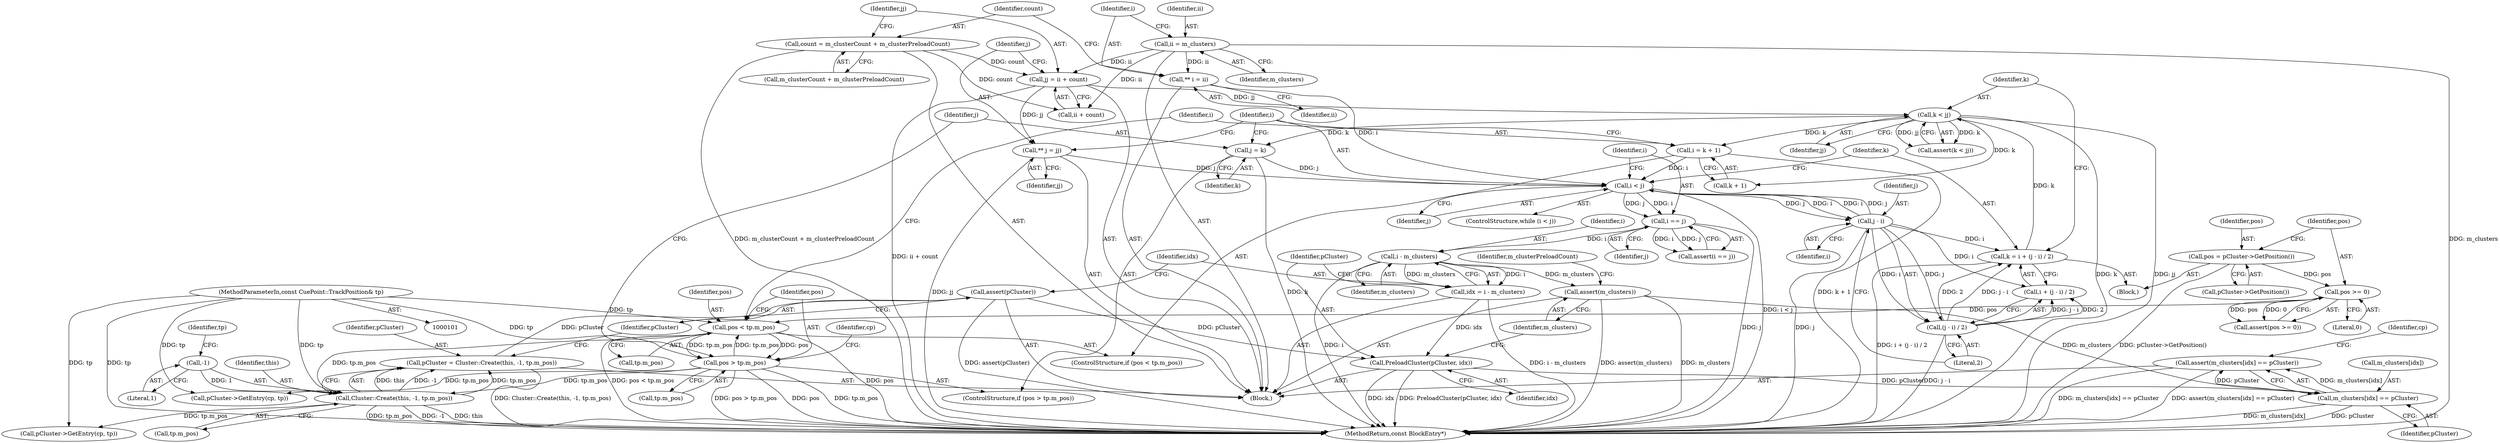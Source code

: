 digraph "1_Android_04839626ed859623901ebd3a5fd483982186b59d_50@API" {
"1000215" [label="(Call,assert(m_clusters[idx] == pCluster))"];
"1000216" [label="(Call,m_clusters[idx] == pCluster)"];
"1000209" [label="(Call,assert(m_clusters))"];
"1000203" [label="(Call,i - m_clusters)"];
"1000186" [label="(Call,i == j)"];
"1000128" [label="(Call,i < j)"];
"1000165" [label="(Call,i = k + 1)"];
"1000142" [label="(Call,k < jj)"];
"1000132" [label="(Call,k = i + (j - i) / 2)"];
"1000137" [label="(Call,j - i)"];
"1000136" [label="(Call,(j - i) / 2)"];
"1000118" [label="(Call,jj = ii + count)"];
"1000105" [label="(Call,ii = m_clusters)"];
"1000113" [label="(Call,count = m_clusterCount + m_clusterPreloadCount)"];
"1000109" [label="(Call,** i = ii)"];
"1000177" [label="(Call,j = k)"];
"1000124" [label="(Call,** j = jj)"];
"1000206" [label="(Call,PreloadCluster(pCluster, idx))"];
"1000198" [label="(Call,assert(pCluster))"];
"1000189" [label="(Call,pCluster = Cluster::Create(this, -1, tp.m_pos))"];
"1000191" [label="(Call,Cluster::Create(this, -1, tp.m_pos))"];
"1000193" [label="(Call,-1)"];
"1000160" [label="(Call,pos < tp.m_pos)"];
"1000156" [label="(Call,pos >= 0)"];
"1000152" [label="(Call,pos = pCluster->GetPosition())"];
"1000172" [label="(Call,pos > tp.m_pos)"];
"1000103" [label="(MethodParameterIn,const CuePoint::TrackPosition& tp)"];
"1000201" [label="(Call,idx = i - m_clusters)"];
"1000136" [label="(Call,(j - i) / 2)"];
"1000171" [label="(ControlStructure,if (pos > tp.m_pos))"];
"1000177" [label="(Call,j = k)"];
"1000191" [label="(Call,Cluster::Create(this, -1, tp.m_pos))"];
"1000161" [label="(Identifier,pos)"];
"1000103" [label="(MethodParameterIn,const CuePoint::TrackPosition& tp)"];
"1000134" [label="(Call,i + (j - i) / 2)"];
"1000215" [label="(Call,assert(m_clusters[idx] == pCluster))"];
"1000157" [label="(Identifier,pos)"];
"1000220" [label="(Identifier,pCluster)"];
"1000140" [label="(Literal,2)"];
"1000137" [label="(Call,j - i)"];
"1000173" [label="(Identifier,pos)"];
"1000114" [label="(Identifier,count)"];
"1000195" [label="(Call,tp.m_pos)"];
"1000156" [label="(Call,pos >= 0)"];
"1000216" [label="(Call,m_clusters[idx] == pCluster)"];
"1000130" [label="(Identifier,j)"];
"1000109" [label="(Call,** i = ii)"];
"1000222" [label="(Call,pCluster->GetEntry(cp, tp))"];
"1000213" [label="(Identifier,m_clusterPreloadCount)"];
"1000104" [label="(Block,)"];
"1000113" [label="(Call,count = m_clusterCount + m_clusterPreloadCount)"];
"1000185" [label="(Call,assert(i == j))"];
"1000133" [label="(Identifier,k)"];
"1000119" [label="(Identifier,jj)"];
"1000154" [label="(Call,pCluster->GetPosition())"];
"1000201" [label="(Call,idx = i - m_clusters)"];
"1000129" [label="(Identifier,i)"];
"1000187" [label="(Identifier,i)"];
"1000127" [label="(ControlStructure,while (i < j))"];
"1000110" [label="(Identifier,i)"];
"1000192" [label="(Identifier,this)"];
"1000139" [label="(Identifier,i)"];
"1000128" [label="(Call,i < j)"];
"1000106" [label="(Identifier,ii)"];
"1000190" [label="(Identifier,pCluster)"];
"1000202" [label="(Identifier,idx)"];
"1000209" [label="(Call,assert(m_clusters))"];
"1000210" [label="(Identifier,m_clusters)"];
"1000182" [label="(Call,pCluster->GetEntry(cp, tp))"];
"1000172" [label="(Call,pos > tp.m_pos)"];
"1000225" [label="(MethodReturn,const BlockEntry*)"];
"1000206" [label="(Call,PreloadCluster(pCluster, idx))"];
"1000132" [label="(Call,k = i + (j - i) / 2)"];
"1000223" [label="(Identifier,cp)"];
"1000183" [label="(Identifier,cp)"];
"1000105" [label="(Call,ii = m_clusters)"];
"1000126" [label="(Identifier,jj)"];
"1000153" [label="(Identifier,pos)"];
"1000159" [label="(ControlStructure,if (pos < tp.m_pos))"];
"1000198" [label="(Call,assert(pCluster))"];
"1000167" [label="(Call,k + 1)"];
"1000138" [label="(Identifier,j)"];
"1000120" [label="(Call,ii + count)"];
"1000178" [label="(Identifier,j)"];
"1000166" [label="(Identifier,i)"];
"1000186" [label="(Call,i == j)"];
"1000111" [label="(Identifier,ii)"];
"1000131" [label="(Block,)"];
"1000207" [label="(Identifier,pCluster)"];
"1000160" [label="(Call,pos < tp.m_pos)"];
"1000125" [label="(Identifier,j)"];
"1000199" [label="(Identifier,pCluster)"];
"1000115" [label="(Call,m_clusterCount + m_clusterPreloadCount)"];
"1000141" [label="(Call,assert(k < jj))"];
"1000204" [label="(Identifier,i)"];
"1000165" [label="(Call,i = k + 1)"];
"1000162" [label="(Call,tp.m_pos)"];
"1000205" [label="(Identifier,m_clusters)"];
"1000194" [label="(Literal,1)"];
"1000124" [label="(Call,** j = jj)"];
"1000143" [label="(Identifier,k)"];
"1000179" [label="(Identifier,k)"];
"1000158" [label="(Literal,0)"];
"1000189" [label="(Call,pCluster = Cluster::Create(this, -1, tp.m_pos))"];
"1000174" [label="(Call,tp.m_pos)"];
"1000155" [label="(Call,assert(pos >= 0))"];
"1000196" [label="(Identifier,tp)"];
"1000217" [label="(Call,m_clusters[idx])"];
"1000188" [label="(Identifier,j)"];
"1000142" [label="(Call,k < jj)"];
"1000193" [label="(Call,-1)"];
"1000208" [label="(Identifier,idx)"];
"1000203" [label="(Call,i - m_clusters)"];
"1000144" [label="(Identifier,jj)"];
"1000118" [label="(Call,jj = ii + count)"];
"1000152" [label="(Call,pos = pCluster->GetPosition())"];
"1000107" [label="(Identifier,m_clusters)"];
"1000215" -> "1000104"  [label="AST: "];
"1000215" -> "1000216"  [label="CFG: "];
"1000216" -> "1000215"  [label="AST: "];
"1000223" -> "1000215"  [label="CFG: "];
"1000215" -> "1000225"  [label="DDG: m_clusters[idx] == pCluster"];
"1000215" -> "1000225"  [label="DDG: assert(m_clusters[idx] == pCluster)"];
"1000216" -> "1000215"  [label="DDG: m_clusters[idx]"];
"1000216" -> "1000215"  [label="DDG: pCluster"];
"1000216" -> "1000220"  [label="CFG: "];
"1000217" -> "1000216"  [label="AST: "];
"1000220" -> "1000216"  [label="AST: "];
"1000216" -> "1000225"  [label="DDG: m_clusters[idx]"];
"1000216" -> "1000225"  [label="DDG: pCluster"];
"1000209" -> "1000216"  [label="DDG: m_clusters"];
"1000206" -> "1000216"  [label="DDG: pCluster"];
"1000209" -> "1000104"  [label="AST: "];
"1000209" -> "1000210"  [label="CFG: "];
"1000210" -> "1000209"  [label="AST: "];
"1000213" -> "1000209"  [label="CFG: "];
"1000209" -> "1000225"  [label="DDG: assert(m_clusters)"];
"1000209" -> "1000225"  [label="DDG: m_clusters"];
"1000203" -> "1000209"  [label="DDG: m_clusters"];
"1000203" -> "1000201"  [label="AST: "];
"1000203" -> "1000205"  [label="CFG: "];
"1000204" -> "1000203"  [label="AST: "];
"1000205" -> "1000203"  [label="AST: "];
"1000201" -> "1000203"  [label="CFG: "];
"1000203" -> "1000225"  [label="DDG: i"];
"1000203" -> "1000201"  [label="DDG: i"];
"1000203" -> "1000201"  [label="DDG: m_clusters"];
"1000186" -> "1000203"  [label="DDG: i"];
"1000186" -> "1000185"  [label="AST: "];
"1000186" -> "1000188"  [label="CFG: "];
"1000187" -> "1000186"  [label="AST: "];
"1000188" -> "1000186"  [label="AST: "];
"1000185" -> "1000186"  [label="CFG: "];
"1000186" -> "1000225"  [label="DDG: j"];
"1000186" -> "1000185"  [label="DDG: i"];
"1000186" -> "1000185"  [label="DDG: j"];
"1000128" -> "1000186"  [label="DDG: i"];
"1000128" -> "1000186"  [label="DDG: j"];
"1000128" -> "1000127"  [label="AST: "];
"1000128" -> "1000130"  [label="CFG: "];
"1000129" -> "1000128"  [label="AST: "];
"1000130" -> "1000128"  [label="AST: "];
"1000133" -> "1000128"  [label="CFG: "];
"1000187" -> "1000128"  [label="CFG: "];
"1000128" -> "1000225"  [label="DDG: i < j"];
"1000165" -> "1000128"  [label="DDG: i"];
"1000109" -> "1000128"  [label="DDG: i"];
"1000137" -> "1000128"  [label="DDG: i"];
"1000137" -> "1000128"  [label="DDG: j"];
"1000177" -> "1000128"  [label="DDG: j"];
"1000124" -> "1000128"  [label="DDG: j"];
"1000128" -> "1000137"  [label="DDG: j"];
"1000128" -> "1000137"  [label="DDG: i"];
"1000165" -> "1000159"  [label="AST: "];
"1000165" -> "1000167"  [label="CFG: "];
"1000166" -> "1000165"  [label="AST: "];
"1000167" -> "1000165"  [label="AST: "];
"1000129" -> "1000165"  [label="CFG: "];
"1000165" -> "1000225"  [label="DDG: k + 1"];
"1000142" -> "1000165"  [label="DDG: k"];
"1000142" -> "1000141"  [label="AST: "];
"1000142" -> "1000144"  [label="CFG: "];
"1000143" -> "1000142"  [label="AST: "];
"1000144" -> "1000142"  [label="AST: "];
"1000141" -> "1000142"  [label="CFG: "];
"1000142" -> "1000225"  [label="DDG: jj"];
"1000142" -> "1000225"  [label="DDG: k"];
"1000142" -> "1000141"  [label="DDG: k"];
"1000142" -> "1000141"  [label="DDG: jj"];
"1000132" -> "1000142"  [label="DDG: k"];
"1000118" -> "1000142"  [label="DDG: jj"];
"1000142" -> "1000167"  [label="DDG: k"];
"1000142" -> "1000177"  [label="DDG: k"];
"1000132" -> "1000131"  [label="AST: "];
"1000132" -> "1000134"  [label="CFG: "];
"1000133" -> "1000132"  [label="AST: "];
"1000134" -> "1000132"  [label="AST: "];
"1000143" -> "1000132"  [label="CFG: "];
"1000132" -> "1000225"  [label="DDG: i + (j - i) / 2"];
"1000137" -> "1000132"  [label="DDG: i"];
"1000136" -> "1000132"  [label="DDG: j - i"];
"1000136" -> "1000132"  [label="DDG: 2"];
"1000137" -> "1000136"  [label="AST: "];
"1000137" -> "1000139"  [label="CFG: "];
"1000138" -> "1000137"  [label="AST: "];
"1000139" -> "1000137"  [label="AST: "];
"1000140" -> "1000137"  [label="CFG: "];
"1000137" -> "1000225"  [label="DDG: j"];
"1000137" -> "1000134"  [label="DDG: i"];
"1000137" -> "1000136"  [label="DDG: j"];
"1000137" -> "1000136"  [label="DDG: i"];
"1000136" -> "1000134"  [label="AST: "];
"1000136" -> "1000140"  [label="CFG: "];
"1000140" -> "1000136"  [label="AST: "];
"1000134" -> "1000136"  [label="CFG: "];
"1000136" -> "1000225"  [label="DDG: j - i"];
"1000136" -> "1000134"  [label="DDG: j - i"];
"1000136" -> "1000134"  [label="DDG: 2"];
"1000118" -> "1000104"  [label="AST: "];
"1000118" -> "1000120"  [label="CFG: "];
"1000119" -> "1000118"  [label="AST: "];
"1000120" -> "1000118"  [label="AST: "];
"1000125" -> "1000118"  [label="CFG: "];
"1000118" -> "1000225"  [label="DDG: ii + count"];
"1000105" -> "1000118"  [label="DDG: ii"];
"1000113" -> "1000118"  [label="DDG: count"];
"1000118" -> "1000124"  [label="DDG: jj"];
"1000105" -> "1000104"  [label="AST: "];
"1000105" -> "1000107"  [label="CFG: "];
"1000106" -> "1000105"  [label="AST: "];
"1000107" -> "1000105"  [label="AST: "];
"1000110" -> "1000105"  [label="CFG: "];
"1000105" -> "1000225"  [label="DDG: m_clusters"];
"1000105" -> "1000109"  [label="DDG: ii"];
"1000105" -> "1000120"  [label="DDG: ii"];
"1000113" -> "1000104"  [label="AST: "];
"1000113" -> "1000115"  [label="CFG: "];
"1000114" -> "1000113"  [label="AST: "];
"1000115" -> "1000113"  [label="AST: "];
"1000119" -> "1000113"  [label="CFG: "];
"1000113" -> "1000225"  [label="DDG: m_clusterCount + m_clusterPreloadCount"];
"1000113" -> "1000120"  [label="DDG: count"];
"1000109" -> "1000104"  [label="AST: "];
"1000109" -> "1000111"  [label="CFG: "];
"1000110" -> "1000109"  [label="AST: "];
"1000111" -> "1000109"  [label="AST: "];
"1000114" -> "1000109"  [label="CFG: "];
"1000177" -> "1000171"  [label="AST: "];
"1000177" -> "1000179"  [label="CFG: "];
"1000178" -> "1000177"  [label="AST: "];
"1000179" -> "1000177"  [label="AST: "];
"1000129" -> "1000177"  [label="CFG: "];
"1000177" -> "1000225"  [label="DDG: k"];
"1000124" -> "1000104"  [label="AST: "];
"1000124" -> "1000126"  [label="CFG: "];
"1000125" -> "1000124"  [label="AST: "];
"1000126" -> "1000124"  [label="AST: "];
"1000129" -> "1000124"  [label="CFG: "];
"1000124" -> "1000225"  [label="DDG: jj"];
"1000206" -> "1000104"  [label="AST: "];
"1000206" -> "1000208"  [label="CFG: "];
"1000207" -> "1000206"  [label="AST: "];
"1000208" -> "1000206"  [label="AST: "];
"1000210" -> "1000206"  [label="CFG: "];
"1000206" -> "1000225"  [label="DDG: PreloadCluster(pCluster, idx)"];
"1000206" -> "1000225"  [label="DDG: idx"];
"1000198" -> "1000206"  [label="DDG: pCluster"];
"1000201" -> "1000206"  [label="DDG: idx"];
"1000198" -> "1000104"  [label="AST: "];
"1000198" -> "1000199"  [label="CFG: "];
"1000199" -> "1000198"  [label="AST: "];
"1000202" -> "1000198"  [label="CFG: "];
"1000198" -> "1000225"  [label="DDG: assert(pCluster)"];
"1000189" -> "1000198"  [label="DDG: pCluster"];
"1000189" -> "1000104"  [label="AST: "];
"1000189" -> "1000191"  [label="CFG: "];
"1000190" -> "1000189"  [label="AST: "];
"1000191" -> "1000189"  [label="AST: "];
"1000199" -> "1000189"  [label="CFG: "];
"1000189" -> "1000225"  [label="DDG: Cluster::Create(this, -1, tp.m_pos)"];
"1000191" -> "1000189"  [label="DDG: this"];
"1000191" -> "1000189"  [label="DDG: -1"];
"1000191" -> "1000189"  [label="DDG: tp.m_pos"];
"1000191" -> "1000195"  [label="CFG: "];
"1000192" -> "1000191"  [label="AST: "];
"1000193" -> "1000191"  [label="AST: "];
"1000195" -> "1000191"  [label="AST: "];
"1000191" -> "1000225"  [label="DDG: tp.m_pos"];
"1000191" -> "1000225"  [label="DDG: -1"];
"1000191" -> "1000225"  [label="DDG: this"];
"1000193" -> "1000191"  [label="DDG: 1"];
"1000160" -> "1000191"  [label="DDG: tp.m_pos"];
"1000172" -> "1000191"  [label="DDG: tp.m_pos"];
"1000103" -> "1000191"  [label="DDG: tp"];
"1000191" -> "1000222"  [label="DDG: tp.m_pos"];
"1000193" -> "1000194"  [label="CFG: "];
"1000194" -> "1000193"  [label="AST: "];
"1000196" -> "1000193"  [label="CFG: "];
"1000160" -> "1000159"  [label="AST: "];
"1000160" -> "1000162"  [label="CFG: "];
"1000161" -> "1000160"  [label="AST: "];
"1000162" -> "1000160"  [label="AST: "];
"1000166" -> "1000160"  [label="CFG: "];
"1000173" -> "1000160"  [label="CFG: "];
"1000160" -> "1000225"  [label="DDG: pos < tp.m_pos"];
"1000160" -> "1000225"  [label="DDG: pos"];
"1000156" -> "1000160"  [label="DDG: pos"];
"1000172" -> "1000160"  [label="DDG: tp.m_pos"];
"1000103" -> "1000160"  [label="DDG: tp"];
"1000160" -> "1000172"  [label="DDG: pos"];
"1000160" -> "1000172"  [label="DDG: tp.m_pos"];
"1000156" -> "1000155"  [label="AST: "];
"1000156" -> "1000158"  [label="CFG: "];
"1000157" -> "1000156"  [label="AST: "];
"1000158" -> "1000156"  [label="AST: "];
"1000155" -> "1000156"  [label="CFG: "];
"1000156" -> "1000155"  [label="DDG: pos"];
"1000156" -> "1000155"  [label="DDG: 0"];
"1000152" -> "1000156"  [label="DDG: pos"];
"1000152" -> "1000131"  [label="AST: "];
"1000152" -> "1000154"  [label="CFG: "];
"1000153" -> "1000152"  [label="AST: "];
"1000154" -> "1000152"  [label="AST: "];
"1000157" -> "1000152"  [label="CFG: "];
"1000152" -> "1000225"  [label="DDG: pCluster->GetPosition()"];
"1000172" -> "1000171"  [label="AST: "];
"1000172" -> "1000174"  [label="CFG: "];
"1000173" -> "1000172"  [label="AST: "];
"1000174" -> "1000172"  [label="AST: "];
"1000178" -> "1000172"  [label="CFG: "];
"1000183" -> "1000172"  [label="CFG: "];
"1000172" -> "1000225"  [label="DDG: pos > tp.m_pos"];
"1000172" -> "1000225"  [label="DDG: pos"];
"1000172" -> "1000225"  [label="DDG: tp.m_pos"];
"1000103" -> "1000172"  [label="DDG: tp"];
"1000172" -> "1000182"  [label="DDG: tp.m_pos"];
"1000103" -> "1000101"  [label="AST: "];
"1000103" -> "1000225"  [label="DDG: tp"];
"1000103" -> "1000182"  [label="DDG: tp"];
"1000103" -> "1000222"  [label="DDG: tp"];
"1000201" -> "1000104"  [label="AST: "];
"1000202" -> "1000201"  [label="AST: "];
"1000207" -> "1000201"  [label="CFG: "];
"1000201" -> "1000225"  [label="DDG: i - m_clusters"];
}
